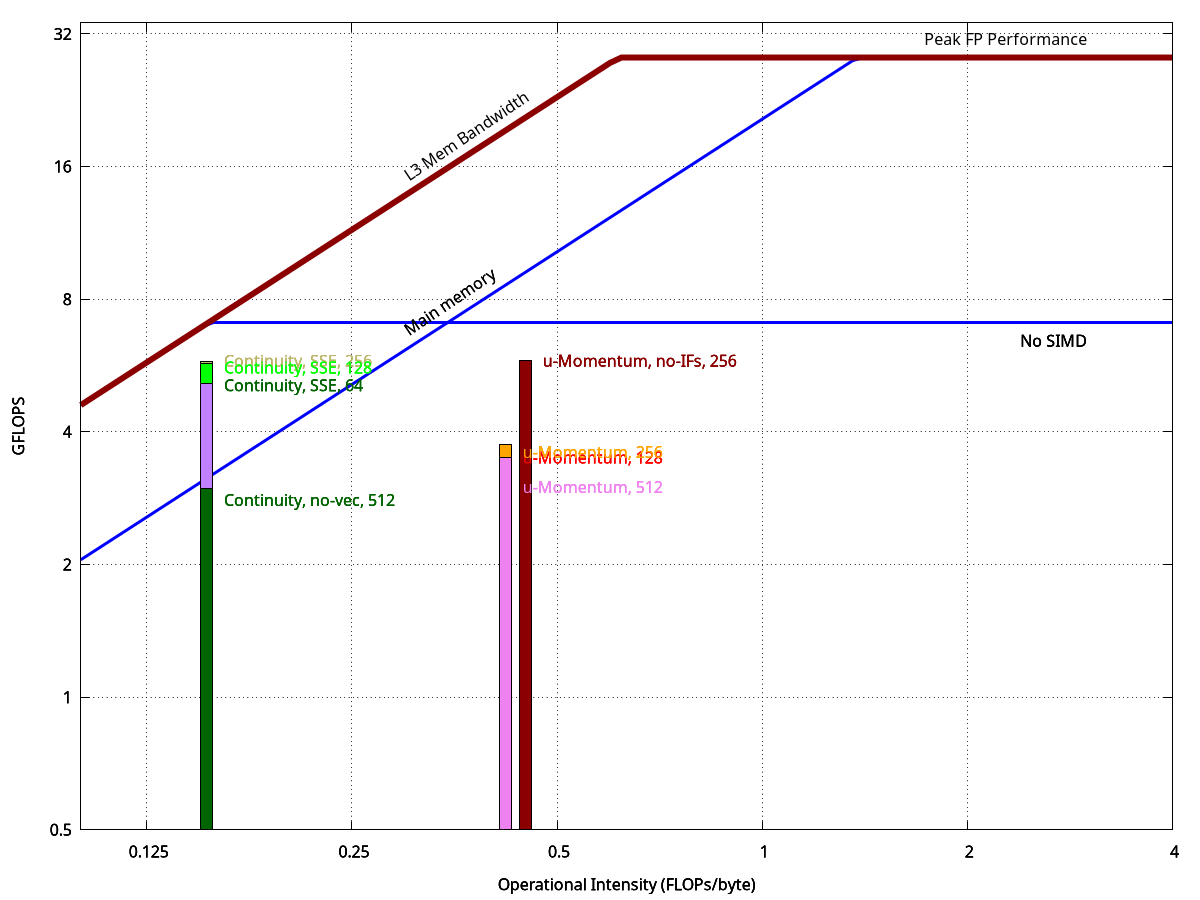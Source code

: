 # initial config
set term postscript eps enhanced color
set output 'roofline_haswell.eps'

set nokey
set grid layerdefault   linetype 0 linewidth 1.000,  linetype 0 linewidth 1.000

set xlabel "Operational Intensity (FLOPs/byte)"
set ylabel "GFLOPS"

# sets log base 2 scale for both axes
set logscale x 2
set logscale y 2

# label offsets
L_MEM_X=0.3
L_MEM_ANG=34

# range of each axis
MAX_X=4
MIN_Y=0.5
MAX_Y=34
set xrange [0.1:MAX_X]
set yrange [MIN_Y:MAX_Y]

# Kernel constants
# u-momentum kernel of nemolite2d has AI = 0.42 FLOP/byte
NEMOLITE_MOM_AI = 0.42
# The continuity kernel of nemolite2d
NEMOLITE_CONT_AI = 0.153

# CPU CONSTANTS
# For single core of Xeon E5-1620 v2 (my desktop), as measured with 
# the Intel MKL version of linpack. This is therefore using
# 256-bit AVX instructions (SIMD)
PEAK_GFLOPS=28.32
NUM_CORES=1

#ceilings
C_ALL_CORES		= 1
C_MUL_ADD_BAL	= NUM_CORES
# For Ivy Bridge, AVX registers are 256-bit and therefore can
# hold 4*64-bit double-precision reals. We therefore assume
# that peak, non-SIMD performance is 1/4 that of the performance
# obtained by Linpack
C_SIMD			= 4.0
C_ILP_ONLY		= 2 * C_SIMD

# MEM CONSTANTS
# For single core of Xeon E5-1620 v2 (desktop) as measured with 
# the 'DAXPY' result of STREAM2. Units are GB/s.
PEAK_MEM_BW=20.5
PEAK_L3_BW=46.0
PEAK_L2_BW=61.0
PEAK_L1_BW=160.0

NUM_CHANNELS=2
# first ceiling, without multiple memory channels
C_NO_MULTI_CHANNEL	= NUM_CHANNELS

# FUNCTIONS
mem_roof(x,peak)= x * peak
cpu_roof	= PEAK_GFLOPS
min(x, y)	= (x < y) ? x : y
max(x, y)       = (x > y) ? x : y

PEAK_BW = max(PEAK_MEM_BW,PEAK_L3_BW)

cpu_ceiling(x, y)	= min(mem_roof(x,PEAK_BW), y)
mem_ceiling(x)		= min(x, PEAK_GFLOPS)
roofline(x, y)		= cpu_ceiling(x, y)


# LINE STYLES
LINE_ROOF=1
LINE_CEIL=2
LINE_LOOP1_512=3
LINE_LOOP1_1024=4
LINE_MOM_512=5
LINE_MOM_256=6
LINE_MOM_256_NO_IF=12
LINE_MOM_128=7
LINE_CONT_64=13
LINE_CONT_128=8
LINE_CONT_128_NO_VEC=9
LINE_CONT_256=10
LINE_CONT_256_NO_VEC=11
LINE_CONT_512_NO_VEC=13

# Width of the bars
BAR_WIDTH = 0.02

set style line LINE_ROOF	lt 1 lw 6 lc rgb "#8B0000"
set style line LINE_CEIL	lt 1 lw 3 lc rgb "blue"

MOM_512_COL         = "violet"
MOM_256_COL         = "orange"
MOM_256_NO_IF_COL   = "dark-red"
MOM_128_COL         = "red"
CONT_64_COL         = "purple"
CONT_128_COL        = "green"
CONT_128_NO_VEC_COL = "dark-chartreuse"
CONT_256_COL        = "dark-khaki"
CONT_256_NO_VEC_COL = "dark-goldenrod"
CONT_512_NO_VEC_COL = "dark-green"

set style line LINE_MOM_512       lt 1 lc rgb MOM_512_COL
set style line LINE_MOM_256       lt 1 lc rgb MOM_256_COL
set style line LINE_MOM_256_NO_IF  lt 1 lc rgb MOM_256_NO_IF_COL
set style line LINE_MOM_128       lt 1 lc rgb MOM_128_COL
set style line LINE_CONT_64       lt 1 lc rgb CONT_64_COL
set style line LINE_CONT_128      lt 1 lc rgb CONT_128_COL
set style line LINE_CONT_128_NO_VEC lt 1 lc rgb CONT_128_NO_VEC_COL
set style line LINE_CONT_256        lt 1 lc rgb CONT_256_COL
set style line LINE_CONT_256_NO_VEC lt 1 lc rgb CONT_256_NO_VEC_COL
set style line LINE_CONT_512_NO_VEC lt 1 lc rgb CONT_512_NO_VEC_COL

# PLOTS
set multiplot

# Bars for measured individual kernel performance (GFLOPS)

###########################################################################
# u-Momentum kernel from Nemolite2D with Intel compiler (as that's the fastest)

# 256 domain run without IF's
KERNEL_AI = 0.4492
set label 1 "u-Momentum, no-IFs, 256" at (KERNEL_AI*1.06),5.8 front textcolor ls LINE_MOM_256_NO_IF
set object 1 rect from (1.0-BAR_WIDTH)*KERNEL_AI,MIN_Y to (1.0+BAR_WIDTH)*KERNEL_AI,5.813 back fc rgb MOM_256_NO_IF_COL fs solid

# 128 domain - not as fast as you'd expect
set label 2 "u-Momentum, 128" at (NEMOLITE_MOM_AI*1.06),3.5 front textcolor ls LINE_MOM_128
set object 2 rect from (1.0-BAR_WIDTH)*NEMOLITE_MOM_AI,MIN_Y to (1.0+BAR_WIDTH)*NEMOLITE_MOM_AI,3.534 back fc rgb MOM_128_COL fs solid

# 256 domain should fit within L3 cache
set label 3 "u-Momentum, 256" at (NEMOLITE_MOM_AI*1.06),3.6 front textcolor ls LINE_MOM_256
set object 3 rect from (1.0-BAR_WIDTH)*NEMOLITE_MOM_AI,MIN_Y to (1.0+BAR_WIDTH)*NEMOLITE_MOM_AI,3.737 back fc rgb MOM_256_COL fs solid

# 512 domain ~spills from L3 cache to main memory
set label 4 "u-Momentum, 512" at (NEMOLITE_MOM_AI*1.06),3.0 front textcolor ls LINE_MOM_512
set object 4 rect from (1.0-BAR_WIDTH)*NEMOLITE_MOM_AI,MIN_Y to (1.0+BAR_WIDTH)*NEMOLITE_MOM_AI,3.504 back fc rgb MOM_512_COL fs solid

###########################################################################
# Nemolite2d, Continuity kernel

# 256 domain, SSE
set label 5 "Continuity, SSE, 256" at (NEMOLITE_CONT_AI*1.06),5.8 front textcolor ls LINE_CONT_256
set object 5 rect from (1.0-BAR_WIDTH)*NEMOLITE_CONT_AI,MIN_Y to (1.0+BAR_WIDTH)*NEMOLITE_CONT_AI,5.787 back fc rgb CONT_256_COL fs solid

# 128 domain, SSE
set label 6 "Continuity, SSE, 128" at (NEMOLITE_CONT_AI*1.06),5.6 front textcolor ls LINE_CONT_128
set object 6 rect from (1.0-BAR_WIDTH)*NEMOLITE_CONT_AI,MIN_Y to (1.0+BAR_WIDTH)*NEMOLITE_CONT_AI,5.717 back fc rgb CONT_128_COL fs solid

# 64 domain, SSE
set label 7 "Continuity, SSE, 64" at (NEMOLITE_CONT_AI*1.06),5.1 front textcolor ls LINE_CONT_64
set object 7 rect from (1.0-BAR_WIDTH)*NEMOLITE_CONT_AI,MIN_Y to (1.0+BAR_WIDTH)*NEMOLITE_CONT_AI,5.138 back fc rgb CONT_64_COL fs solid

# 128 domain, no-vec
#set label 8 "Continuity, no-vec, 128" at (NEMOLITE_CONT_AI*1.06),3.6 front textcolor ls LINE_CONT_128_NO_VEC
#set object 8 rect from (1.0-BAR_WIDTH)*NEMOLITE_CONT_AI,MIN_Y to (1.0+BAR_WIDTH)*NEMOLITE_CONT_AI,3.558 back fc rgb CONT_128_NO_VEC_COL fs solid

# 256 domain, no-vec
#set label 9 "Continuity, no-vec, 256" at (NEMOLITE_CONT_AI*1.06),3.2 front textcolor ls LINE_CONT_256_NO_VEC
#set object 9 rect from (1.0-BAR_WIDTH)*NEMOLITE_CONT_AI,MIN_Y to (1.0+BAR_WIDTH)*NEMOLITE_CONT_AI,3.410 back fc rgb CONT_256_NO_VEC_COL fs solid

# 512 domain, no-vec
set label 10 "Continuity, no-vec, 512" at (NEMOLITE_CONT_AI*1.06),2.8 front textcolor ls LINE_CONT_512_NO_VEC
set object 10 rect from (1.0-BAR_WIDTH)*NEMOLITE_CONT_AI,MIN_Y to (1.0+BAR_WIDTH)*NEMOLITE_CONT_AI,2.981 back fc rgb CONT_512_NO_VEC_COL fs solid

# CPU CEILINGS
# All cores (same as roofline)
#set label 3 "All cores used" at (MAX_X-1),(cpu_roof/1.1) right
#plot cpu_ceiling(x, cpu_roof / C_ALL_CORES) ls LINE_CEIL

# SIMD
set label 11 "No SIMD" at (MAX_X-1),((cpu_roof / C_SIMD)/1.1) right
plot cpu_ceiling(x, cpu_roof / C_SIMD) ls LINE_CEIL

# No parallelism
#set label 12 "ILP Only" at (MAX_X-1),((cpu_roof / C_ILP_ONLY)/1.1) right
#plot cpu_ceiling(x, cpu_roof / C_ILP_ONLY) ls LINE_CEIL

# MEM CEILINGS

set label 13 "Main memory" at (L_MEM_X),(mem_roof(L_MEM_X,PEAK_MEM_BW)*1.1) rotate by L_MEM_ANG
plot mem_ceiling(mem_roof(x,PEAK_MEM_BW)) ls LINE_CEIL

# ROOFLINE
set label 14 "Peak FP Performance" at (MAX_X-1),(PEAK_GFLOPS*1.1) right
set label 15 "L3 Mem Bandwidth" at L_MEM_X,mem_roof(L_MEM_X,PEAK_BW)*1.1 rotate by L_MEM_ANG
plot roofline(x, cpu_roof) ls LINE_ROOF

unset multiplot
